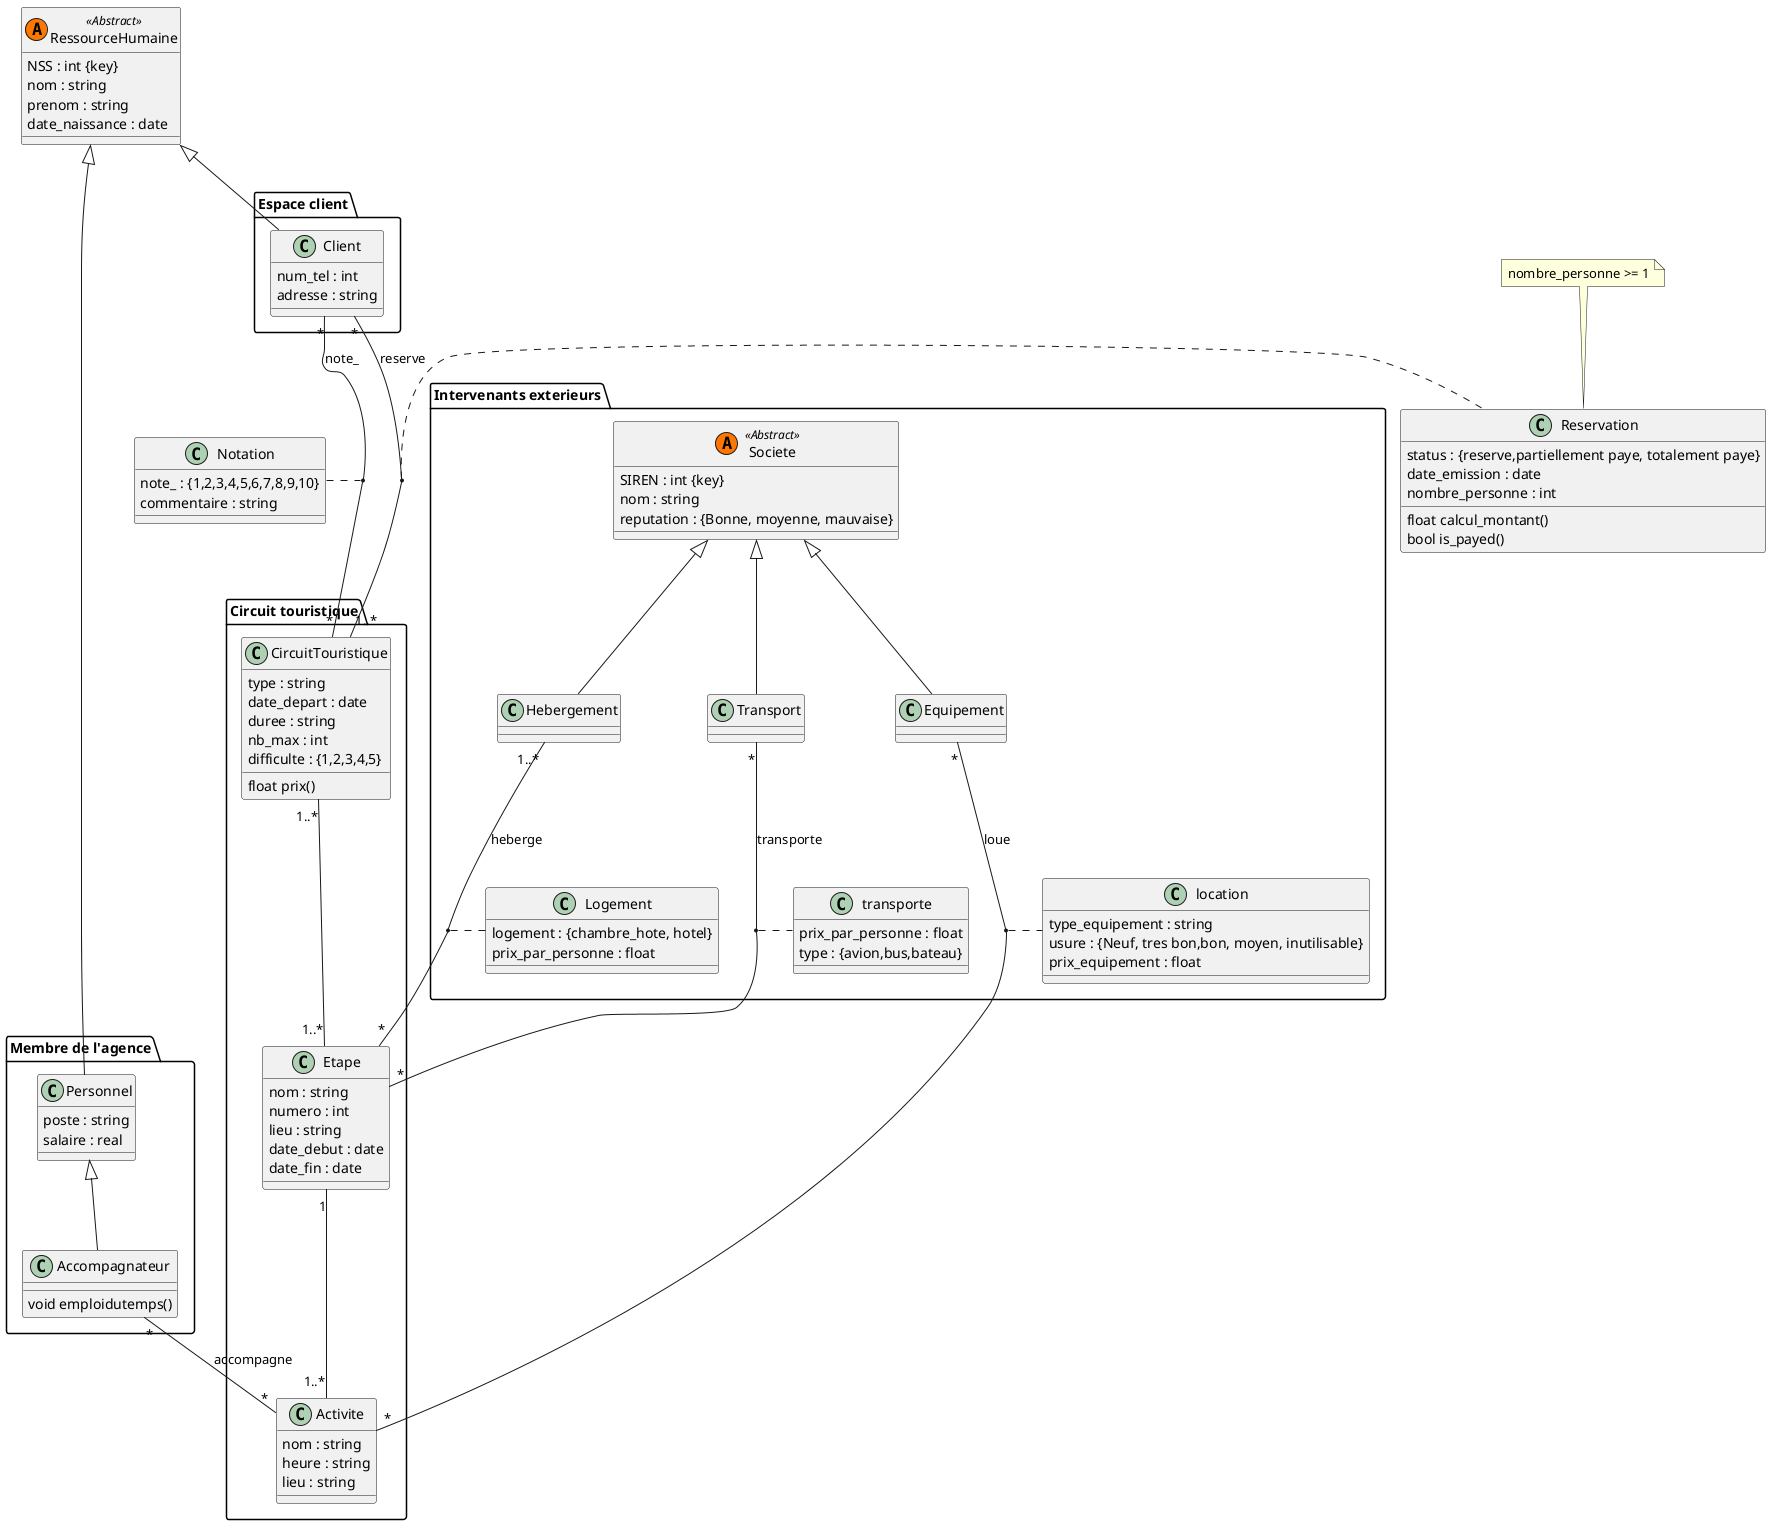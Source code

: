 @startuml


class RessourceHumaine << (A,#FF7700) Abstract >> {

  NSS : int {key}
  nom : string
  prenom : string
  date_naissance : date
}
package "Membre de l'agence" {


  class Personnel {
    poste : string
    salaire : real

  }
  class Accompagnateur {
    void emploidutemps()
  }

  RessourceHumaine <|-- Personnel
  Personnel <|-- Accompagnateur
}

package "Espace client" {
  class Client {
    num_tel : int
    adresse : string
  }




  RessourceHumaine <|-- Client
}

package "Circuit touristique" {

  class CircuitTouristique {
    type : string
    date_depart : date
    duree : string
    nb_max : int
    difficulte : {1,2,3,4,5}
    float prix()
  }
  class Etape {
    nom : string
    numero : int
    lieu : string
    date_debut : date
    date_fin : date
  }
  class Activite {
    nom : string
    heure : string
    lieu : string
  }

  CircuitTouristique "1..*"---"1..*" Etape
  Etape "1"---"1..*" Activite

}

Client "*" -- "*" CircuitTouristique : note_
(Client,CircuitTouristique) ... Notation
class Notation {
  note_ : {1,2,3,4,5,6,7,8,9,10}
  commentaire : string
}
package "Intervenants exterieurs" {
  class Societe << (A,#FF7700) Abstract >> {
    SIREN : int {key}
    nom : string
    reputation : {Bonne, moyenne, mauvaise}
  }
  class Transport  {
  }
  class Equipement {
  }
  class Hebergement {
  }
  Societe <|-- Equipement
  Societe <|-- Transport
  Societe <|-- Hebergement

  Equipement "*" -- "*" Activite : loue
  (Equipement,Activite) ... location
  class location {
    type_equipement : string
    usure : {Neuf, tres bon,bon, moyen, inutilisable}
    prix_equipement : float
  }
  Transport "*" -- "*" Etape : transporte
  (Transport,Etape) ... transporte
  class transporte {
    prix_par_personne : float
    type : {avion,bus,bateau}
  }
  Hebergement "1..*" -- "*" Etape : heberge
  (Hebergement,Etape) ... Logement
  class Logement {
        logement : {chambre_hote, hotel}
        prix_par_personne : float
  }
}
Client "*" -- "1..*" CircuitTouristique : reserve
(Client,CircuitTouristique) ... Reservation
class Reservation {
  status : {reserve,partiellement paye, totalement paye}
  date_emission : date
  nombre_personne : int

  float calcul_montant()
  bool is_payed()
}
note top : nombre_personne >= 1


Accompagnateur "*" -- "*" Activite : accompagne
@enduml
